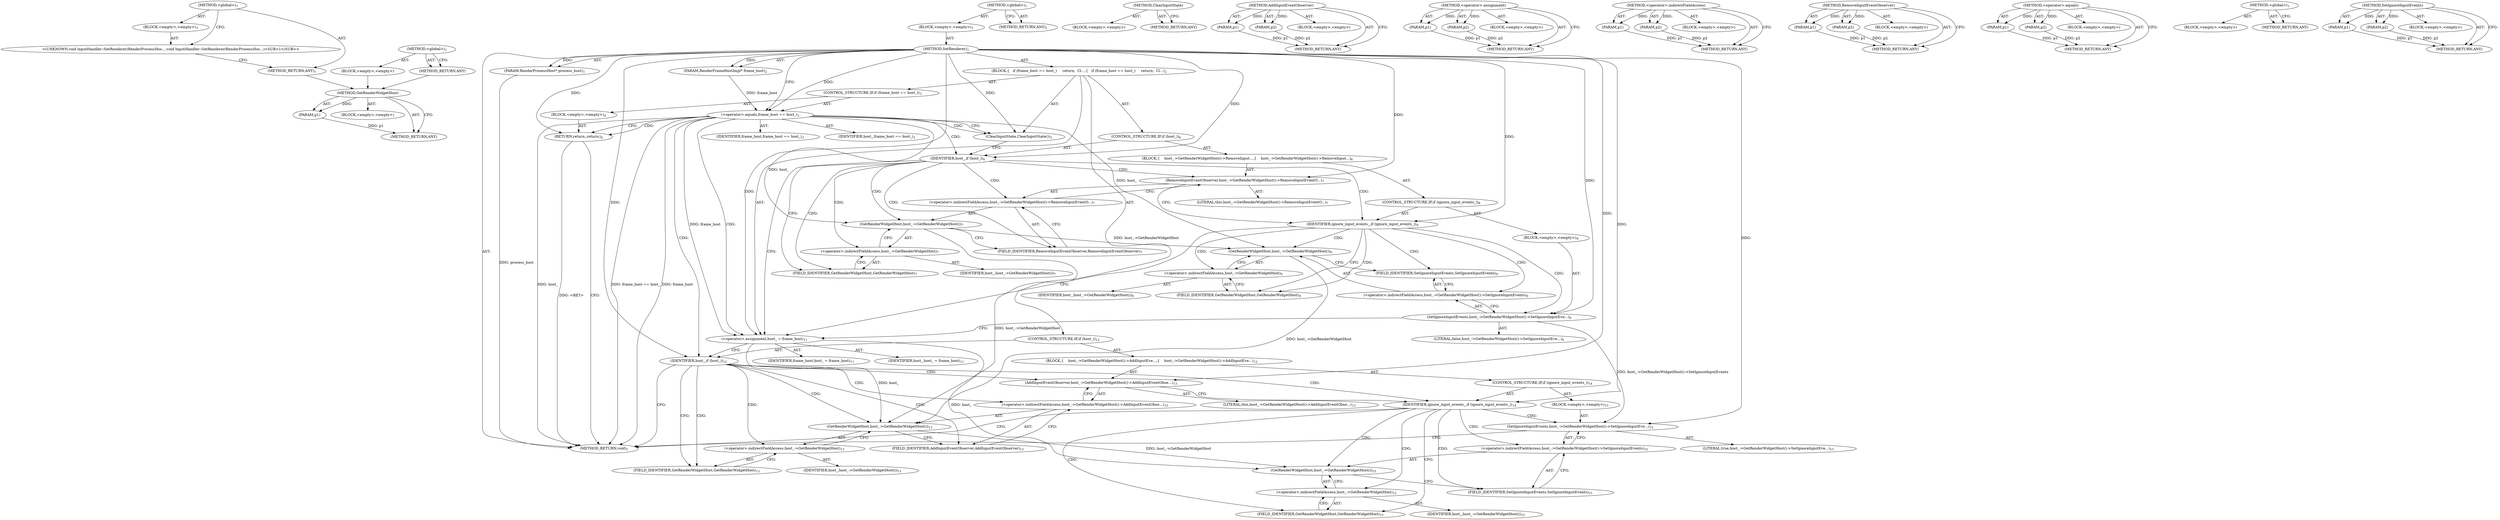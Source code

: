 digraph "&lt;global&gt;" {
vulnerable_105 [label=<(METHOD,GetRenderWidgetHost)>];
vulnerable_106 [label=<(PARAM,p1)>];
vulnerable_107 [label=<(BLOCK,&lt;empty&gt;,&lt;empty&gt;)>];
vulnerable_108 [label=<(METHOD_RETURN,ANY)>];
vulnerable_6 [label=<(METHOD,&lt;global&gt;)<SUB>1</SUB>>];
vulnerable_7 [label=<(BLOCK,&lt;empty&gt;,&lt;empty&gt;)<SUB>1</SUB>>];
vulnerable_8 [label=<(METHOD,SetRenderer)<SUB>1</SUB>>];
vulnerable_9 [label=<(PARAM,RenderProcessHost* process_host)<SUB>1</SUB>>];
vulnerable_10 [label=<(PARAM,RenderFrameHostImpl* frame_host)<SUB>2</SUB>>];
vulnerable_11 [label=<(BLOCK,{
   if (frame_host == host_)
     return;
  Cl...,{
   if (frame_host == host_)
     return;
  Cl...)<SUB>2</SUB>>];
vulnerable_12 [label=<(CONTROL_STRUCTURE,IF,if (frame_host == host_))<SUB>3</SUB>>];
vulnerable_13 [label=<(&lt;operator&gt;.equals,frame_host == host_)<SUB>3</SUB>>];
vulnerable_14 [label=<(IDENTIFIER,frame_host,frame_host == host_)<SUB>3</SUB>>];
vulnerable_15 [label=<(IDENTIFIER,host_,frame_host == host_)<SUB>3</SUB>>];
vulnerable_16 [label=<(BLOCK,&lt;empty&gt;,&lt;empty&gt;)<SUB>4</SUB>>];
vulnerable_17 [label=<(RETURN,return;,return;)<SUB>4</SUB>>];
vulnerable_18 [label=<(ClearInputState,ClearInputState())<SUB>5</SUB>>];
vulnerable_19 [label=<(CONTROL_STRUCTURE,IF,if (host_))<SUB>6</SUB>>];
vulnerable_20 [label=<(IDENTIFIER,host_,if (host_))<SUB>6</SUB>>];
vulnerable_21 [label=<(BLOCK,{
    host_-&gt;GetRenderWidgetHost()-&gt;RemoveInput...,{
    host_-&gt;GetRenderWidgetHost()-&gt;RemoveInput...)<SUB>6</SUB>>];
vulnerable_22 [label=<(RemoveInputEventObserver,host_-&gt;GetRenderWidgetHost()-&gt;RemoveInputEventO...)<SUB>7</SUB>>];
vulnerable_23 [label=<(&lt;operator&gt;.indirectFieldAccess,host_-&gt;GetRenderWidgetHost()-&gt;RemoveInputEventO...)<SUB>7</SUB>>];
vulnerable_24 [label=<(GetRenderWidgetHost,host_-&gt;GetRenderWidgetHost())<SUB>7</SUB>>];
vulnerable_25 [label=<(&lt;operator&gt;.indirectFieldAccess,host_-&gt;GetRenderWidgetHost)<SUB>7</SUB>>];
vulnerable_26 [label=<(IDENTIFIER,host_,host_-&gt;GetRenderWidgetHost())<SUB>7</SUB>>];
vulnerable_27 [label=<(FIELD_IDENTIFIER,GetRenderWidgetHost,GetRenderWidgetHost)<SUB>7</SUB>>];
vulnerable_28 [label=<(FIELD_IDENTIFIER,RemoveInputEventObserver,RemoveInputEventObserver)<SUB>7</SUB>>];
vulnerable_29 [label=<(LITERAL,this,host_-&gt;GetRenderWidgetHost()-&gt;RemoveInputEventO...)<SUB>7</SUB>>];
vulnerable_30 [label=<(CONTROL_STRUCTURE,IF,if (ignore_input_events_))<SUB>8</SUB>>];
vulnerable_31 [label=<(IDENTIFIER,ignore_input_events_,if (ignore_input_events_))<SUB>8</SUB>>];
vulnerable_32 [label=<(BLOCK,&lt;empty&gt;,&lt;empty&gt;)<SUB>9</SUB>>];
vulnerable_33 [label=<(SetIgnoreInputEvents,host_-&gt;GetRenderWidgetHost()-&gt;SetIgnoreInputEve...)<SUB>9</SUB>>];
vulnerable_34 [label=<(&lt;operator&gt;.indirectFieldAccess,host_-&gt;GetRenderWidgetHost()-&gt;SetIgnoreInputEvents)<SUB>9</SUB>>];
vulnerable_35 [label=<(GetRenderWidgetHost,host_-&gt;GetRenderWidgetHost())<SUB>9</SUB>>];
vulnerable_36 [label=<(&lt;operator&gt;.indirectFieldAccess,host_-&gt;GetRenderWidgetHost)<SUB>9</SUB>>];
vulnerable_37 [label=<(IDENTIFIER,host_,host_-&gt;GetRenderWidgetHost())<SUB>9</SUB>>];
vulnerable_38 [label=<(FIELD_IDENTIFIER,GetRenderWidgetHost,GetRenderWidgetHost)<SUB>9</SUB>>];
vulnerable_39 [label=<(FIELD_IDENTIFIER,SetIgnoreInputEvents,SetIgnoreInputEvents)<SUB>9</SUB>>];
vulnerable_40 [label=<(LITERAL,false,host_-&gt;GetRenderWidgetHost()-&gt;SetIgnoreInputEve...)<SUB>9</SUB>>];
vulnerable_41 [label=<(&lt;operator&gt;.assignment,host_ = frame_host)<SUB>11</SUB>>];
vulnerable_42 [label=<(IDENTIFIER,host_,host_ = frame_host)<SUB>11</SUB>>];
vulnerable_43 [label=<(IDENTIFIER,frame_host,host_ = frame_host)<SUB>11</SUB>>];
vulnerable_44 [label=<(CONTROL_STRUCTURE,IF,if (host_))<SUB>12</SUB>>];
vulnerable_45 [label=<(IDENTIFIER,host_,if (host_))<SUB>12</SUB>>];
vulnerable_46 [label=<(BLOCK,{
    host_-&gt;GetRenderWidgetHost()-&gt;AddInputEve...,{
    host_-&gt;GetRenderWidgetHost()-&gt;AddInputEve...)<SUB>12</SUB>>];
vulnerable_47 [label=<(AddInputEventObserver,host_-&gt;GetRenderWidgetHost()-&gt;AddInputEventObse...)<SUB>13</SUB>>];
vulnerable_48 [label=<(&lt;operator&gt;.indirectFieldAccess,host_-&gt;GetRenderWidgetHost()-&gt;AddInputEventObse...)<SUB>13</SUB>>];
vulnerable_49 [label=<(GetRenderWidgetHost,host_-&gt;GetRenderWidgetHost())<SUB>13</SUB>>];
vulnerable_50 [label=<(&lt;operator&gt;.indirectFieldAccess,host_-&gt;GetRenderWidgetHost)<SUB>13</SUB>>];
vulnerable_51 [label=<(IDENTIFIER,host_,host_-&gt;GetRenderWidgetHost())<SUB>13</SUB>>];
vulnerable_52 [label=<(FIELD_IDENTIFIER,GetRenderWidgetHost,GetRenderWidgetHost)<SUB>13</SUB>>];
vulnerable_53 [label=<(FIELD_IDENTIFIER,AddInputEventObserver,AddInputEventObserver)<SUB>13</SUB>>];
vulnerable_54 [label=<(LITERAL,this,host_-&gt;GetRenderWidgetHost()-&gt;AddInputEventObse...)<SUB>13</SUB>>];
vulnerable_55 [label=<(CONTROL_STRUCTURE,IF,if (ignore_input_events_))<SUB>14</SUB>>];
vulnerable_56 [label=<(IDENTIFIER,ignore_input_events_,if (ignore_input_events_))<SUB>14</SUB>>];
vulnerable_57 [label=<(BLOCK,&lt;empty&gt;,&lt;empty&gt;)<SUB>15</SUB>>];
vulnerable_58 [label=<(SetIgnoreInputEvents,host_-&gt;GetRenderWidgetHost()-&gt;SetIgnoreInputEve...)<SUB>15</SUB>>];
vulnerable_59 [label=<(&lt;operator&gt;.indirectFieldAccess,host_-&gt;GetRenderWidgetHost()-&gt;SetIgnoreInputEvents)<SUB>15</SUB>>];
vulnerable_60 [label=<(GetRenderWidgetHost,host_-&gt;GetRenderWidgetHost())<SUB>15</SUB>>];
vulnerable_61 [label=<(&lt;operator&gt;.indirectFieldAccess,host_-&gt;GetRenderWidgetHost)<SUB>15</SUB>>];
vulnerable_62 [label=<(IDENTIFIER,host_,host_-&gt;GetRenderWidgetHost())<SUB>15</SUB>>];
vulnerable_63 [label=<(FIELD_IDENTIFIER,GetRenderWidgetHost,GetRenderWidgetHost)<SUB>15</SUB>>];
vulnerable_64 [label=<(FIELD_IDENTIFIER,SetIgnoreInputEvents,SetIgnoreInputEvents)<SUB>15</SUB>>];
vulnerable_65 [label=<(LITERAL,true,host_-&gt;GetRenderWidgetHost()-&gt;SetIgnoreInputEve...)<SUB>15</SUB>>];
vulnerable_66 [label=<(METHOD_RETURN,void)<SUB>1</SUB>>];
vulnerable_68 [label=<(METHOD_RETURN,ANY)<SUB>1</SUB>>];
vulnerable_92 [label=<(METHOD,ClearInputState)>];
vulnerable_93 [label=<(BLOCK,&lt;empty&gt;,&lt;empty&gt;)>];
vulnerable_94 [label=<(METHOD_RETURN,ANY)>];
vulnerable_119 [label=<(METHOD,AddInputEventObserver)>];
vulnerable_120 [label=<(PARAM,p1)>];
vulnerable_121 [label=<(PARAM,p2)>];
vulnerable_122 [label=<(BLOCK,&lt;empty&gt;,&lt;empty&gt;)>];
vulnerable_123 [label=<(METHOD_RETURN,ANY)>];
vulnerable_114 [label=<(METHOD,&lt;operator&gt;.assignment)>];
vulnerable_115 [label=<(PARAM,p1)>];
vulnerable_116 [label=<(PARAM,p2)>];
vulnerable_117 [label=<(BLOCK,&lt;empty&gt;,&lt;empty&gt;)>];
vulnerable_118 [label=<(METHOD_RETURN,ANY)>];
vulnerable_100 [label=<(METHOD,&lt;operator&gt;.indirectFieldAccess)>];
vulnerable_101 [label=<(PARAM,p1)>];
vulnerable_102 [label=<(PARAM,p2)>];
vulnerable_103 [label=<(BLOCK,&lt;empty&gt;,&lt;empty&gt;)>];
vulnerable_104 [label=<(METHOD_RETURN,ANY)>];
vulnerable_95 [label=<(METHOD,RemoveInputEventObserver)>];
vulnerable_96 [label=<(PARAM,p1)>];
vulnerable_97 [label=<(PARAM,p2)>];
vulnerable_98 [label=<(BLOCK,&lt;empty&gt;,&lt;empty&gt;)>];
vulnerable_99 [label=<(METHOD_RETURN,ANY)>];
vulnerable_87 [label=<(METHOD,&lt;operator&gt;.equals)>];
vulnerable_88 [label=<(PARAM,p1)>];
vulnerable_89 [label=<(PARAM,p2)>];
vulnerable_90 [label=<(BLOCK,&lt;empty&gt;,&lt;empty&gt;)>];
vulnerable_91 [label=<(METHOD_RETURN,ANY)>];
vulnerable_81 [label=<(METHOD,&lt;global&gt;)<SUB>1</SUB>>];
vulnerable_82 [label=<(BLOCK,&lt;empty&gt;,&lt;empty&gt;)>];
vulnerable_83 [label=<(METHOD_RETURN,ANY)>];
vulnerable_109 [label=<(METHOD,SetIgnoreInputEvents)>];
vulnerable_110 [label=<(PARAM,p1)>];
vulnerable_111 [label=<(PARAM,p2)>];
vulnerable_112 [label=<(BLOCK,&lt;empty&gt;,&lt;empty&gt;)>];
vulnerable_113 [label=<(METHOD_RETURN,ANY)>];
fixed_6 [label=<(METHOD,&lt;global&gt;)<SUB>1</SUB>>];
fixed_7 [label=<(BLOCK,&lt;empty&gt;,&lt;empty&gt;)<SUB>1</SUB>>];
fixed_8 [label="<(UNKNOWN,void InputHandler::SetRenderer(RenderProcessHos...,void InputHandler::SetRenderer(RenderProcessHos...)<SUB>1</SUB>>"];
fixed_9 [label=<(METHOD_RETURN,ANY)<SUB>1</SUB>>];
fixed_14 [label=<(METHOD,&lt;global&gt;)<SUB>1</SUB>>];
fixed_15 [label=<(BLOCK,&lt;empty&gt;,&lt;empty&gt;)>];
fixed_16 [label=<(METHOD_RETURN,ANY)>];
vulnerable_105 -> vulnerable_106  [key=0, label="AST: "];
vulnerable_105 -> vulnerable_106  [key=1, label="DDG: "];
vulnerable_105 -> vulnerable_107  [key=0, label="AST: "];
vulnerable_105 -> vulnerable_108  [key=0, label="AST: "];
vulnerable_105 -> vulnerable_108  [key=1, label="CFG: "];
vulnerable_106 -> vulnerable_108  [key=0, label="DDG: p1"];
vulnerable_6 -> vulnerable_7  [key=0, label="AST: "];
vulnerable_6 -> vulnerable_68  [key=0, label="AST: "];
vulnerable_6 -> vulnerable_68  [key=1, label="CFG: "];
vulnerable_7 -> vulnerable_8  [key=0, label="AST: "];
vulnerable_8 -> vulnerable_9  [key=0, label="AST: "];
vulnerable_8 -> vulnerable_9  [key=1, label="DDG: "];
vulnerable_8 -> vulnerable_10  [key=0, label="AST: "];
vulnerable_8 -> vulnerable_10  [key=1, label="DDG: "];
vulnerable_8 -> vulnerable_11  [key=0, label="AST: "];
vulnerable_8 -> vulnerable_66  [key=0, label="AST: "];
vulnerable_8 -> vulnerable_13  [key=0, label="CFG: "];
vulnerable_8 -> vulnerable_13  [key=1, label="DDG: "];
vulnerable_8 -> vulnerable_18  [key=0, label="DDG: "];
vulnerable_8 -> vulnerable_41  [key=0, label="DDG: "];
vulnerable_8 -> vulnerable_20  [key=0, label="DDG: "];
vulnerable_8 -> vulnerable_45  [key=0, label="DDG: "];
vulnerable_8 -> vulnerable_17  [key=0, label="DDG: "];
vulnerable_8 -> vulnerable_22  [key=0, label="DDG: "];
vulnerable_8 -> vulnerable_31  [key=0, label="DDG: "];
vulnerable_8 -> vulnerable_47  [key=0, label="DDG: "];
vulnerable_8 -> vulnerable_56  [key=0, label="DDG: "];
vulnerable_8 -> vulnerable_33  [key=0, label="DDG: "];
vulnerable_8 -> vulnerable_58  [key=0, label="DDG: "];
vulnerable_9 -> vulnerable_66  [key=0, label="DDG: process_host"];
vulnerable_10 -> vulnerable_13  [key=0, label="DDG: frame_host"];
vulnerable_11 -> vulnerable_12  [key=0, label="AST: "];
vulnerable_11 -> vulnerable_18  [key=0, label="AST: "];
vulnerable_11 -> vulnerable_19  [key=0, label="AST: "];
vulnerable_11 -> vulnerable_41  [key=0, label="AST: "];
vulnerable_11 -> vulnerable_44  [key=0, label="AST: "];
vulnerable_12 -> vulnerable_13  [key=0, label="AST: "];
vulnerable_12 -> vulnerable_16  [key=0, label="AST: "];
vulnerable_13 -> vulnerable_14  [key=0, label="AST: "];
vulnerable_13 -> vulnerable_15  [key=0, label="AST: "];
vulnerable_13 -> vulnerable_17  [key=0, label="CFG: "];
vulnerable_13 -> vulnerable_17  [key=1, label="CDG: "];
vulnerable_13 -> vulnerable_18  [key=0, label="CFG: "];
vulnerable_13 -> vulnerable_18  [key=1, label="CDG: "];
vulnerable_13 -> vulnerable_66  [key=0, label="DDG: frame_host"];
vulnerable_13 -> vulnerable_66  [key=1, label="DDG: host_"];
vulnerable_13 -> vulnerable_66  [key=2, label="DDG: frame_host == host_"];
vulnerable_13 -> vulnerable_41  [key=0, label="DDG: frame_host"];
vulnerable_13 -> vulnerable_41  [key=1, label="CDG: "];
vulnerable_13 -> vulnerable_24  [key=0, label="DDG: host_"];
vulnerable_13 -> vulnerable_35  [key=0, label="DDG: host_"];
vulnerable_13 -> vulnerable_20  [key=0, label="CDG: "];
vulnerable_13 -> vulnerable_45  [key=0, label="CDG: "];
vulnerable_16 -> vulnerable_17  [key=0, label="AST: "];
vulnerable_17 -> vulnerable_66  [key=0, label="CFG: "];
vulnerable_17 -> vulnerable_66  [key=1, label="DDG: &lt;RET&gt;"];
vulnerable_18 -> vulnerable_20  [key=0, label="CFG: "];
vulnerable_19 -> vulnerable_20  [key=0, label="AST: "];
vulnerable_19 -> vulnerable_21  [key=0, label="AST: "];
vulnerable_20 -> vulnerable_27  [key=0, label="CFG: "];
vulnerable_20 -> vulnerable_27  [key=1, label="CDG: "];
vulnerable_20 -> vulnerable_41  [key=0, label="CFG: "];
vulnerable_20 -> vulnerable_24  [key=0, label="CDG: "];
vulnerable_20 -> vulnerable_23  [key=0, label="CDG: "];
vulnerable_20 -> vulnerable_28  [key=0, label="CDG: "];
vulnerable_20 -> vulnerable_25  [key=0, label="CDG: "];
vulnerable_20 -> vulnerable_22  [key=0, label="CDG: "];
vulnerable_20 -> vulnerable_31  [key=0, label="CDG: "];
vulnerable_21 -> vulnerable_22  [key=0, label="AST: "];
vulnerable_21 -> vulnerable_30  [key=0, label="AST: "];
vulnerable_22 -> vulnerable_23  [key=0, label="AST: "];
vulnerable_22 -> vulnerable_29  [key=0, label="AST: "];
vulnerable_22 -> vulnerable_31  [key=0, label="CFG: "];
vulnerable_23 -> vulnerable_24  [key=0, label="AST: "];
vulnerable_23 -> vulnerable_28  [key=0, label="AST: "];
vulnerable_23 -> vulnerable_22  [key=0, label="CFG: "];
vulnerable_24 -> vulnerable_25  [key=0, label="AST: "];
vulnerable_24 -> vulnerable_28  [key=0, label="CFG: "];
vulnerable_24 -> vulnerable_49  [key=0, label="DDG: host_-&gt;GetRenderWidgetHost"];
vulnerable_24 -> vulnerable_35  [key=0, label="DDG: host_-&gt;GetRenderWidgetHost"];
vulnerable_25 -> vulnerable_26  [key=0, label="AST: "];
vulnerable_25 -> vulnerable_27  [key=0, label="AST: "];
vulnerable_25 -> vulnerable_24  [key=0, label="CFG: "];
vulnerable_27 -> vulnerable_25  [key=0, label="CFG: "];
vulnerable_28 -> vulnerable_23  [key=0, label="CFG: "];
vulnerable_30 -> vulnerable_31  [key=0, label="AST: "];
vulnerable_30 -> vulnerable_32  [key=0, label="AST: "];
vulnerable_31 -> vulnerable_38  [key=0, label="CFG: "];
vulnerable_31 -> vulnerable_38  [key=1, label="CDG: "];
vulnerable_31 -> vulnerable_41  [key=0, label="CFG: "];
vulnerable_31 -> vulnerable_34  [key=0, label="CDG: "];
vulnerable_31 -> vulnerable_33  [key=0, label="CDG: "];
vulnerable_31 -> vulnerable_36  [key=0, label="CDG: "];
vulnerable_31 -> vulnerable_35  [key=0, label="CDG: "];
vulnerable_31 -> vulnerable_39  [key=0, label="CDG: "];
vulnerable_32 -> vulnerable_33  [key=0, label="AST: "];
vulnerable_33 -> vulnerable_34  [key=0, label="AST: "];
vulnerable_33 -> vulnerable_40  [key=0, label="AST: "];
vulnerable_33 -> vulnerable_41  [key=0, label="CFG: "];
vulnerable_33 -> vulnerable_58  [key=0, label="DDG: host_-&gt;GetRenderWidgetHost()-&gt;SetIgnoreInputEvents"];
vulnerable_34 -> vulnerable_35  [key=0, label="AST: "];
vulnerable_34 -> vulnerable_39  [key=0, label="AST: "];
vulnerable_34 -> vulnerable_33  [key=0, label="CFG: "];
vulnerable_35 -> vulnerable_36  [key=0, label="AST: "];
vulnerable_35 -> vulnerable_39  [key=0, label="CFG: "];
vulnerable_35 -> vulnerable_49  [key=0, label="DDG: host_-&gt;GetRenderWidgetHost"];
vulnerable_36 -> vulnerable_37  [key=0, label="AST: "];
vulnerable_36 -> vulnerable_38  [key=0, label="AST: "];
vulnerable_36 -> vulnerable_35  [key=0, label="CFG: "];
vulnerable_38 -> vulnerable_36  [key=0, label="CFG: "];
vulnerable_39 -> vulnerable_34  [key=0, label="CFG: "];
vulnerable_41 -> vulnerable_42  [key=0, label="AST: "];
vulnerable_41 -> vulnerable_43  [key=0, label="AST: "];
vulnerable_41 -> vulnerable_45  [key=0, label="CFG: "];
vulnerable_41 -> vulnerable_49  [key=0, label="DDG: host_"];
vulnerable_41 -> vulnerable_60  [key=0, label="DDG: host_"];
vulnerable_44 -> vulnerable_45  [key=0, label="AST: "];
vulnerable_44 -> vulnerable_46  [key=0, label="AST: "];
vulnerable_45 -> vulnerable_66  [key=0, label="CFG: "];
vulnerable_45 -> vulnerable_52  [key=0, label="CFG: "];
vulnerable_45 -> vulnerable_52  [key=1, label="CDG: "];
vulnerable_45 -> vulnerable_47  [key=0, label="CDG: "];
vulnerable_45 -> vulnerable_48  [key=0, label="CDG: "];
vulnerable_45 -> vulnerable_49  [key=0, label="CDG: "];
vulnerable_45 -> vulnerable_53  [key=0, label="CDG: "];
vulnerable_45 -> vulnerable_56  [key=0, label="CDG: "];
vulnerable_45 -> vulnerable_50  [key=0, label="CDG: "];
vulnerable_46 -> vulnerable_47  [key=0, label="AST: "];
vulnerable_46 -> vulnerable_55  [key=0, label="AST: "];
vulnerable_47 -> vulnerable_48  [key=0, label="AST: "];
vulnerable_47 -> vulnerable_54  [key=0, label="AST: "];
vulnerable_47 -> vulnerable_56  [key=0, label="CFG: "];
vulnerable_48 -> vulnerable_49  [key=0, label="AST: "];
vulnerable_48 -> vulnerable_53  [key=0, label="AST: "];
vulnerable_48 -> vulnerable_47  [key=0, label="CFG: "];
vulnerable_49 -> vulnerable_50  [key=0, label="AST: "];
vulnerable_49 -> vulnerable_53  [key=0, label="CFG: "];
vulnerable_49 -> vulnerable_60  [key=0, label="DDG: host_-&gt;GetRenderWidgetHost"];
vulnerable_50 -> vulnerable_51  [key=0, label="AST: "];
vulnerable_50 -> vulnerable_52  [key=0, label="AST: "];
vulnerable_50 -> vulnerable_49  [key=0, label="CFG: "];
vulnerable_52 -> vulnerable_50  [key=0, label="CFG: "];
vulnerable_53 -> vulnerable_48  [key=0, label="CFG: "];
vulnerable_55 -> vulnerable_56  [key=0, label="AST: "];
vulnerable_55 -> vulnerable_57  [key=0, label="AST: "];
vulnerable_56 -> vulnerable_66  [key=0, label="CFG: "];
vulnerable_56 -> vulnerable_63  [key=0, label="CFG: "];
vulnerable_56 -> vulnerable_63  [key=1, label="CDG: "];
vulnerable_56 -> vulnerable_58  [key=0, label="CDG: "];
vulnerable_56 -> vulnerable_60  [key=0, label="CDG: "];
vulnerable_56 -> vulnerable_61  [key=0, label="CDG: "];
vulnerable_56 -> vulnerable_64  [key=0, label="CDG: "];
vulnerable_56 -> vulnerable_59  [key=0, label="CDG: "];
vulnerable_57 -> vulnerable_58  [key=0, label="AST: "];
vulnerable_58 -> vulnerable_59  [key=0, label="AST: "];
vulnerable_58 -> vulnerable_65  [key=0, label="AST: "];
vulnerable_58 -> vulnerable_66  [key=0, label="CFG: "];
vulnerable_59 -> vulnerable_60  [key=0, label="AST: "];
vulnerable_59 -> vulnerable_64  [key=0, label="AST: "];
vulnerable_59 -> vulnerable_58  [key=0, label="CFG: "];
vulnerable_60 -> vulnerable_61  [key=0, label="AST: "];
vulnerable_60 -> vulnerable_64  [key=0, label="CFG: "];
vulnerable_61 -> vulnerable_62  [key=0, label="AST: "];
vulnerable_61 -> vulnerable_63  [key=0, label="AST: "];
vulnerable_61 -> vulnerable_60  [key=0, label="CFG: "];
vulnerable_63 -> vulnerable_61  [key=0, label="CFG: "];
vulnerable_64 -> vulnerable_59  [key=0, label="CFG: "];
vulnerable_92 -> vulnerable_93  [key=0, label="AST: "];
vulnerable_92 -> vulnerable_94  [key=0, label="AST: "];
vulnerable_92 -> vulnerable_94  [key=1, label="CFG: "];
vulnerable_119 -> vulnerable_120  [key=0, label="AST: "];
vulnerable_119 -> vulnerable_120  [key=1, label="DDG: "];
vulnerable_119 -> vulnerable_122  [key=0, label="AST: "];
vulnerable_119 -> vulnerable_121  [key=0, label="AST: "];
vulnerable_119 -> vulnerable_121  [key=1, label="DDG: "];
vulnerable_119 -> vulnerable_123  [key=0, label="AST: "];
vulnerable_119 -> vulnerable_123  [key=1, label="CFG: "];
vulnerable_120 -> vulnerable_123  [key=0, label="DDG: p1"];
vulnerable_121 -> vulnerable_123  [key=0, label="DDG: p2"];
vulnerable_114 -> vulnerable_115  [key=0, label="AST: "];
vulnerable_114 -> vulnerable_115  [key=1, label="DDG: "];
vulnerable_114 -> vulnerable_117  [key=0, label="AST: "];
vulnerable_114 -> vulnerable_116  [key=0, label="AST: "];
vulnerable_114 -> vulnerable_116  [key=1, label="DDG: "];
vulnerable_114 -> vulnerable_118  [key=0, label="AST: "];
vulnerable_114 -> vulnerable_118  [key=1, label="CFG: "];
vulnerable_115 -> vulnerable_118  [key=0, label="DDG: p1"];
vulnerable_116 -> vulnerable_118  [key=0, label="DDG: p2"];
vulnerable_100 -> vulnerable_101  [key=0, label="AST: "];
vulnerable_100 -> vulnerable_101  [key=1, label="DDG: "];
vulnerable_100 -> vulnerable_103  [key=0, label="AST: "];
vulnerable_100 -> vulnerable_102  [key=0, label="AST: "];
vulnerable_100 -> vulnerable_102  [key=1, label="DDG: "];
vulnerable_100 -> vulnerable_104  [key=0, label="AST: "];
vulnerable_100 -> vulnerable_104  [key=1, label="CFG: "];
vulnerable_101 -> vulnerable_104  [key=0, label="DDG: p1"];
vulnerable_102 -> vulnerable_104  [key=0, label="DDG: p2"];
vulnerable_95 -> vulnerable_96  [key=0, label="AST: "];
vulnerable_95 -> vulnerable_96  [key=1, label="DDG: "];
vulnerable_95 -> vulnerable_98  [key=0, label="AST: "];
vulnerable_95 -> vulnerable_97  [key=0, label="AST: "];
vulnerable_95 -> vulnerable_97  [key=1, label="DDG: "];
vulnerable_95 -> vulnerable_99  [key=0, label="AST: "];
vulnerable_95 -> vulnerable_99  [key=1, label="CFG: "];
vulnerable_96 -> vulnerable_99  [key=0, label="DDG: p1"];
vulnerable_97 -> vulnerable_99  [key=0, label="DDG: p2"];
vulnerable_87 -> vulnerable_88  [key=0, label="AST: "];
vulnerable_87 -> vulnerable_88  [key=1, label="DDG: "];
vulnerable_87 -> vulnerable_90  [key=0, label="AST: "];
vulnerable_87 -> vulnerable_89  [key=0, label="AST: "];
vulnerable_87 -> vulnerable_89  [key=1, label="DDG: "];
vulnerable_87 -> vulnerable_91  [key=0, label="AST: "];
vulnerable_87 -> vulnerable_91  [key=1, label="CFG: "];
vulnerable_88 -> vulnerable_91  [key=0, label="DDG: p1"];
vulnerable_89 -> vulnerable_91  [key=0, label="DDG: p2"];
vulnerable_81 -> vulnerable_82  [key=0, label="AST: "];
vulnerable_81 -> vulnerable_83  [key=0, label="AST: "];
vulnerable_81 -> vulnerable_83  [key=1, label="CFG: "];
vulnerable_109 -> vulnerable_110  [key=0, label="AST: "];
vulnerable_109 -> vulnerable_110  [key=1, label="DDG: "];
vulnerable_109 -> vulnerable_112  [key=0, label="AST: "];
vulnerable_109 -> vulnerable_111  [key=0, label="AST: "];
vulnerable_109 -> vulnerable_111  [key=1, label="DDG: "];
vulnerable_109 -> vulnerable_113  [key=0, label="AST: "];
vulnerable_109 -> vulnerable_113  [key=1, label="CFG: "];
vulnerable_110 -> vulnerable_113  [key=0, label="DDG: p1"];
vulnerable_111 -> vulnerable_113  [key=0, label="DDG: p2"];
fixed_6 -> fixed_7  [key=0, label="AST: "];
fixed_6 -> fixed_9  [key=0, label="AST: "];
fixed_6 -> fixed_8  [key=0, label="CFG: "];
fixed_7 -> fixed_8  [key=0, label="AST: "];
fixed_8 -> fixed_9  [key=0, label="CFG: "];
fixed_9 -> vulnerable_105  [key=0];
fixed_14 -> fixed_15  [key=0, label="AST: "];
fixed_14 -> fixed_16  [key=0, label="AST: "];
fixed_14 -> fixed_16  [key=1, label="CFG: "];
fixed_15 -> vulnerable_105  [key=0];
fixed_16 -> vulnerable_105  [key=0];
}
